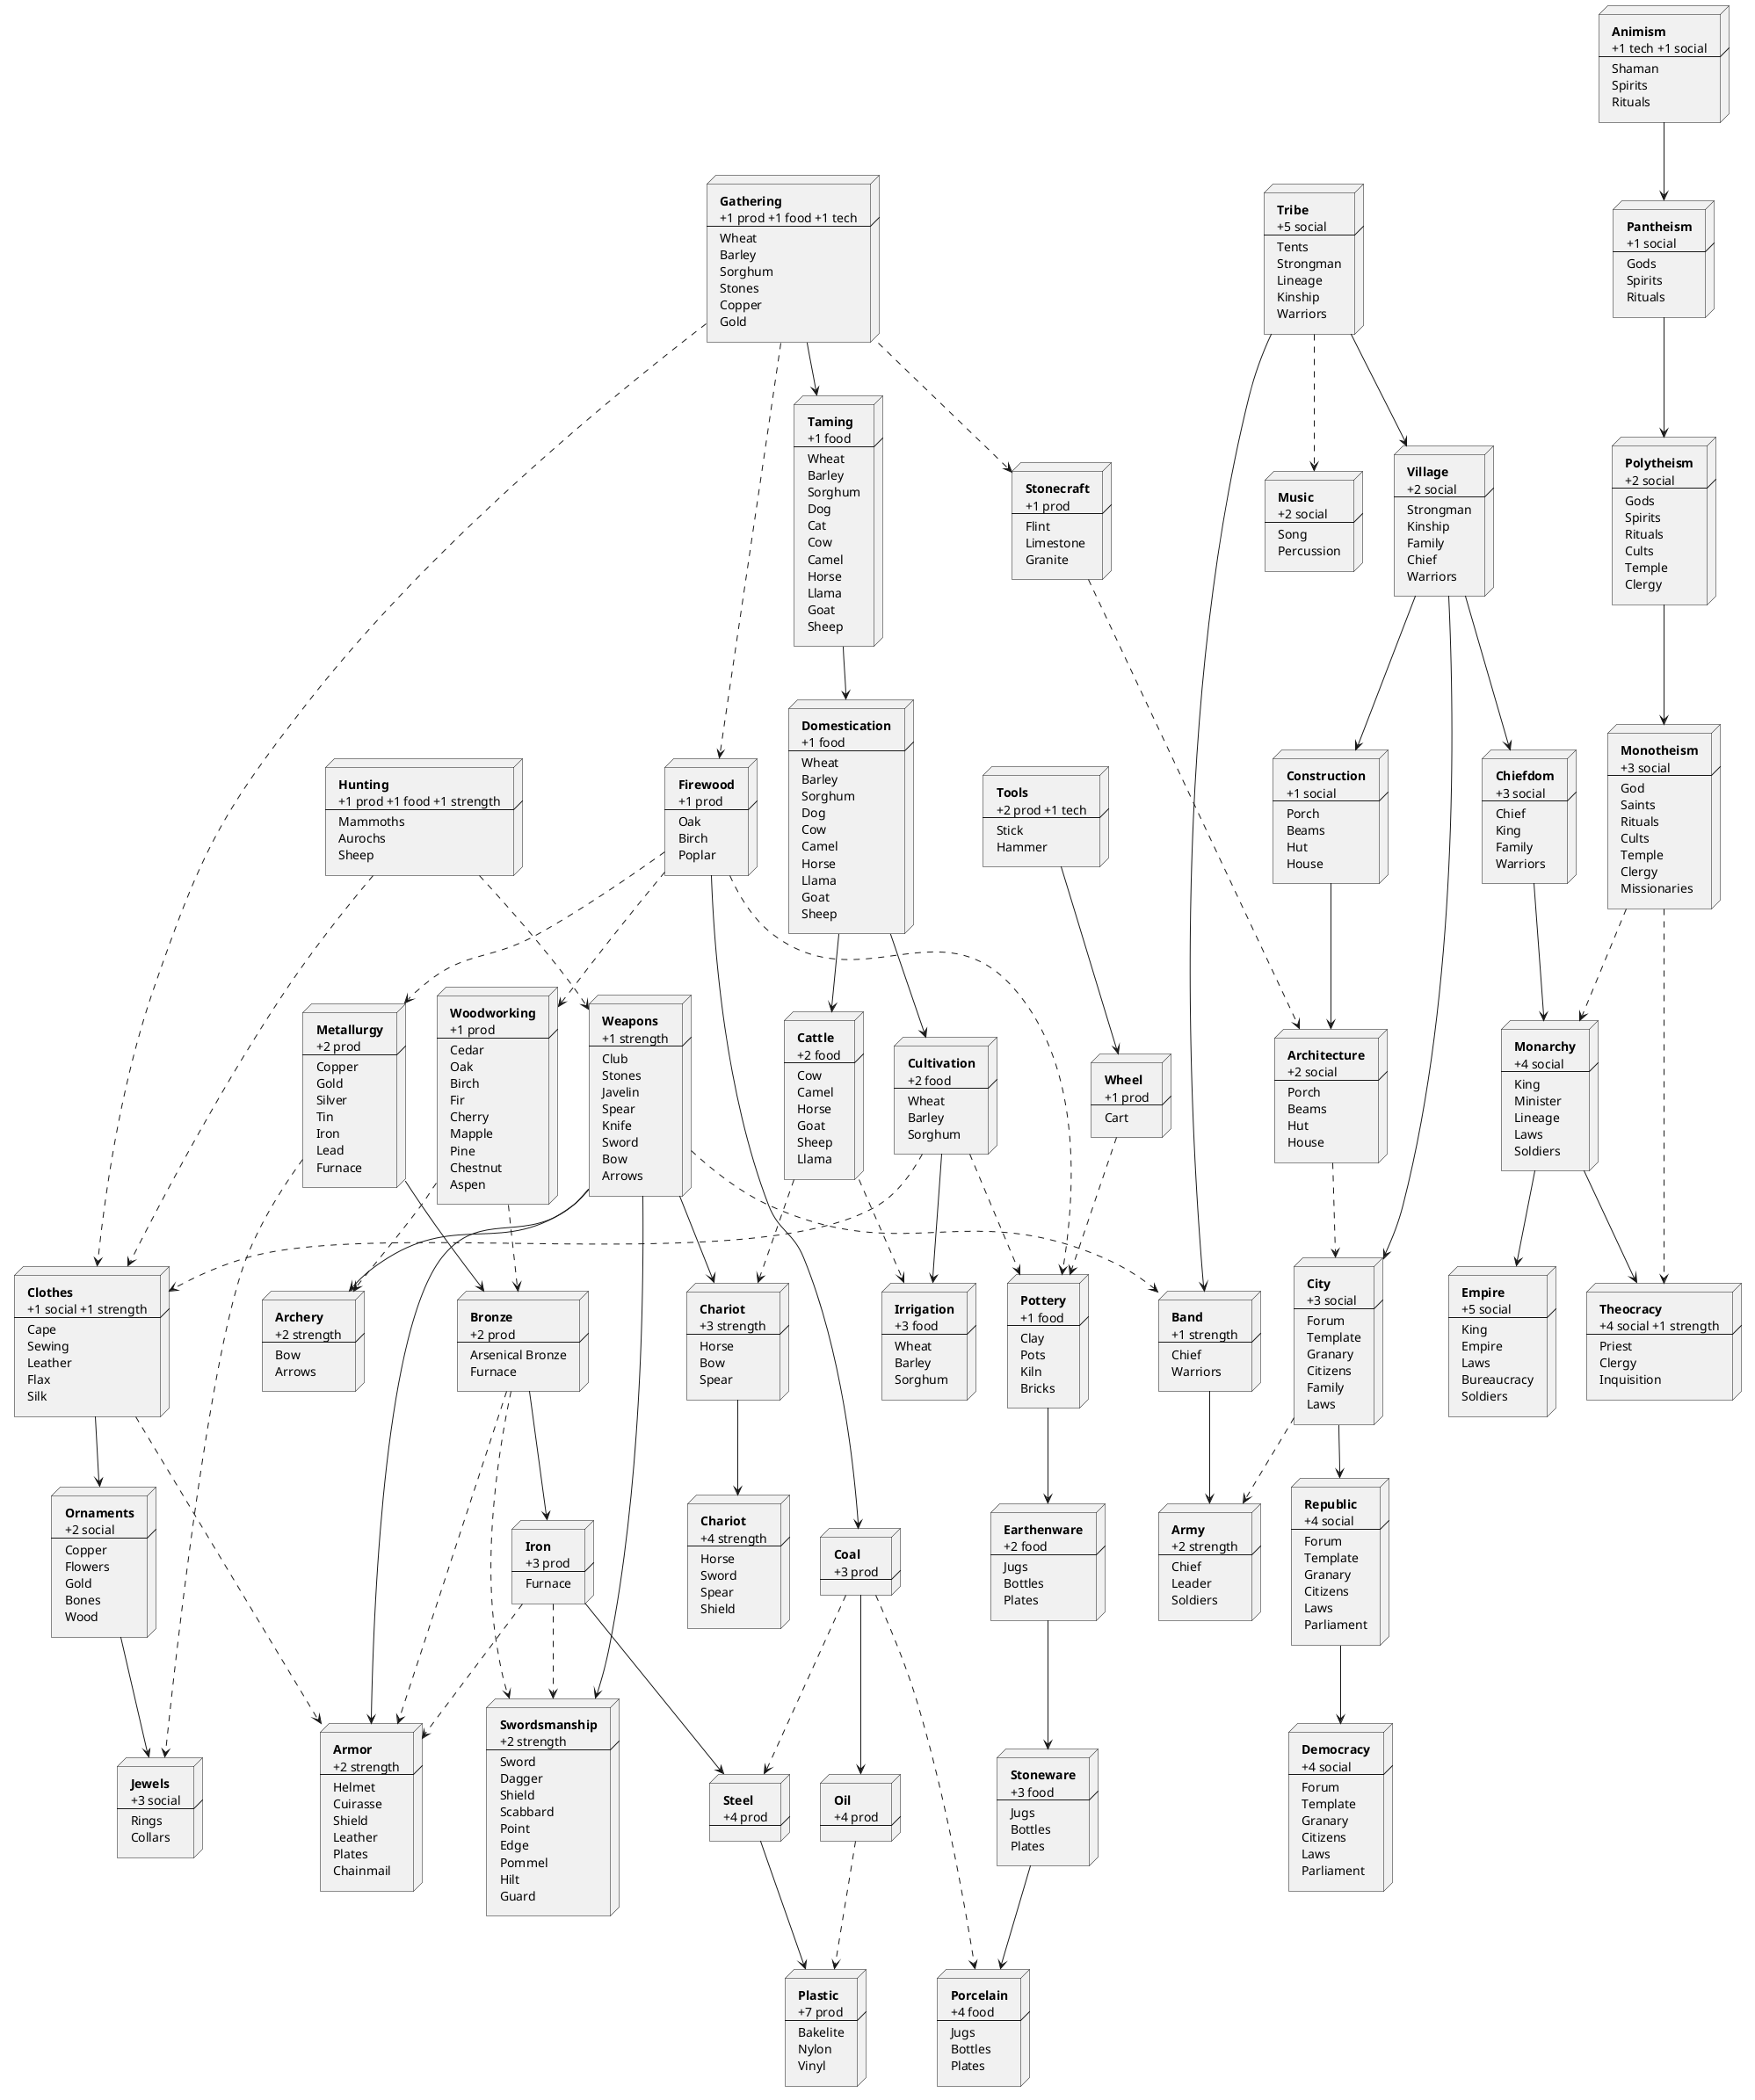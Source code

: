 @startuml

'left to right direction

/'
General idea:
the player can draw technologies and inventions
- technologies are generic (Weapons) and discovered for science
- invention are more specific (Sword) and exploited by population (that required food, prod and social not to revolt)

Technologies can be replaced by more specific ones (flagged by -->).
Having related technologies (flagged by ..>) make them lest costly to discover.

When replacing a technology...
The player can choose to keep it in 'Traditions', keeping the workers on its inventions.
He can also choose to move the inventions that apply to the new technology.
Else it goes to the  'Past' and scores fame/culture/points of some sort.

The available technologies/discoveries are sorted by historical date.
Whenever a new one must be presented it is chosen among the 10(?) most ancient ones.


the screen is split horizontally like a timeline:
- the past containing old technologies/inventions
- the present containing active ones
- the future to draw from
All are linked by arrows to show a clear progression to player.

'/

node Hunting  [
<b>Hunting
+1 prod +1 food +1 strength
---
Mammoths
Aurochs
Sheep
]

node Gathering [
<b>Gathering
+1 prod +1 food +1 tech
---
Wheat
Barley
Sorghum
Stones
Copper
Gold
]

node Animism [
<b>Animism
+1 tech +1 social
---
Shaman
Spirits
Rituals
]

node Pantheism [
<b>Pantheism
+1 social
---
Gods
Spirits
Rituals
]
Animism --> Pantheism

node Polytheism [
<b>Polytheism
+2 social
---
Gods
Spirits
Rituals
Cults
Temple
Clergy
]
Pantheism --> Polytheism

node Monotheism [
<b>Monotheism
+3 social
---
God
Saints
Rituals
Cults
Temple
Clergy
Missionaries
]
Polytheism --> Monotheism

node Firewood [
<b>Firewood
+1 prod
---
Oak
Birch
Poplar
]
Gathering ..> Firewood

node Taming [
<b>Taming
+1 food
---
Wheat
Barley
Sorghum
Dog
Cat
Cow
Camel
Horse
Llama
Goat
Sheep
]
Gathering --> Taming

node Domestication [
<b>Domestication
+1 food
---
Wheat
Barley
Sorghum
Dog
Cow
Camel
Horse
Llama
Goat
Sheep
]
Taming --> Domestication

node Cultivation [
<b>Cultivation
+2 food
---
Wheat
Barley
Sorghum
]
Domestication --> Cultivation

node Cattle [
<b>Cattle
+2 food
---
Cow
Camel
Horse
Goat
Sheep
Llama
]
Domestication --> Cattle

node Irrigation [
<b>Irrigation
+3 food
---
Wheat
Barley
Sorghum
]
Cultivation --> Irrigation
Cattle ..> Irrigation

node Woodworking [
<b>Woodworking
+1 prod
---
Cedar
Oak
Birch
Fir
Cherry
Mapple
Pine
Chestnut
Aspen
]
Firewood ..> Woodworking

node Stonecraft [
<b>Stonecraft
+1 prod
---
Flint
Limestone
Granite
]
Gathering ..> Stonecraft

node Clothes [
<b>Clothes
+1 social +1 strength
---
Cape
Sewing
Leather
Flax
Silk
]
Gathering ..> Clothes
Hunting ..> Clothes
Cultivation ..> Clothes

node Ornaments [
<b>Ornaments
+2 social
---
Copper
Flowers
Gold
Bones
Wood
]
Clothes --> Ornaments

node Metallurgy [
<b>Metallurgy
+2 prod
---
Copper
Gold
Silver
Tin
Iron
Lead
Furnace
]
Firewood ..> Metallurgy

node Jewels [
<b>Jewels
+3 social
---
Rings
Collars
]
Ornaments --> Jewels
Metallurgy ..> Jewels

node Bronze [
<b>Bronze
+2 prod
---
Arsenical Bronze
Furnace
]
Metallurgy --> Bronze
Woodworking ..> Bronze

node Iron [
<b>Iron
+3 prod
---
Furnace
]
Bronze --> Iron

node Coal [
<b>Coal
+3 prod
---
]
Firewood --> Coal

node Steel [
<b>Steel
+4 prod
---
]
Iron --> Steel
Coal ..> Steel

node Oil [
<b>Oil
+4 prod
---
]
Coal --> Oil

node Weapons [
<b>Weapons
+1 strength
---
Club
Stones
Javelin
Spear
Knife
Sword
Bow
Arrows
]
Hunting ..> Weapons

node Archery [
<b>Archery
+2 strength
---
Bow
Arrows
]
Weapons --> Archery
Woodworking ..> Archery

node Swordsmanship [
<b>Swordsmanship
+2 strength
---
Sword
Dagger
Shield
Scabbard
Point
Edge
Pommel
Hilt
Guard
]
Weapons --> Swordsmanship
Bronze ..> Swordsmanship
Iron ..> Swordsmanship

node Armor [
<b>Armor
+2 strength
---
Helmet
Cuirasse
Shield
Leather
Plates
Chainmail
]
Weapons --> Armor
Bronze ..> Armor
Iron ..> Armor
Clothes ..> Armor

node Chariot [
<b>Chariot
+3 strength
---
Horse
Bow
Spear
]
Weapons --> Chariot
Cattle ..> Chariot

node Cavalry [
<b>Chariot
+4 strength
---
Horse
Sword
Spear
Shield
]
Chariot --> Cavalry

node Plastic [
<b>Plastic
+7 prod
---
Bakelite
Nylon
Vinyl
]
Steel --> Plastic
Oil ..> Plastic

node Tribe [
<b>Tribe
+5 social
---
Tents
Strongman
Lineage
Kinship
Warriors
]

node Village [
<b>Village
+2 social
---
Strongman
Kinship
Family
Chief
Warriors
]
Tribe --> Village

node Chiefdom [
<b>Chiefdom
+3 social
---
Chief
King
Family
Warriors
]
Village --> Chiefdom

node Monarchy [
<b>Monarchy
+4 social
---
King
Minister
Lineage
Laws
Soldiers
]
Chiefdom --> Monarchy
Monotheism ..> Monarchy

node Theocracy [
<b>Theocracy
+4 social +1 strength
---
Priest
Clergy
Inquisition
]
Monarchy --> Theocracy
Monotheism ..> Theocracy

node Empire [
<b>Empire
+5 social
---
King
Empire
Laws
Bureaucracy
Soldiers
]
Monarchy --> Empire

node Construction [
<b>Construction
+1 social
---
Porch
Beams
Hut
House
]
Village --> Construction

node Architecture [
<b>Architecture
+2 social
---
Porch
Beams
Hut
House
]
Construction --> Architecture
Stonecraft ..> Architecture

node City [
<b>City
+3 social
---
Forum
Template
Granary
Citizens
Family
Laws
]
Village --> City
Architecture ..> City

node Republic [
<b>Republic
+4 social
---
Forum
Template
Granary
Citizens
Laws
Parliament
]
City --> Republic

node Democracy [
<b>Democracy
+4 social
---
Forum
Template
Granary
Citizens
Laws
Parliament
]
Republic --> Democracy

node Music [
<b>Music
+2 social
---
Song
Percussion
]
Tribe ..> Music

node Tools [
<b>Tools
+2 prod +1 tech
---
Stick
Hammer
]

node Wheel [
<b>Wheel
+1 prod
---
Cart
]
Tools --> Wheel

node Pottery [
<b>Pottery
+1 food
---
Clay
Pots
Kiln
Bricks
]
Firewood ..> Pottery
Cultivation ..> Pottery
Wheel ..> Pottery

node Earthenware [
<b>Earthenware
+2 food
---
Jugs
Bottles
Plates
]
Pottery --> Earthenware

node Stoneware [
<b>Stoneware
+3 food
---
Jugs
Bottles
Plates
]
Earthenware --> Stoneware

node Porcelain [
<b>Porcelain
+4 food
---
Jugs
Bottles
Plates
]
Stoneware --> Porcelain
Coal ..> Porcelain

node Band [
<b>Band
+1 strength
---
Chief
Warriors
]
Tribe --> Band
Weapons ..> Band

node Army [
<b>Army
+2 strength
---
Chief
Leader
Soldiers
]
Band --> Army
City ..> Army


@enduml
